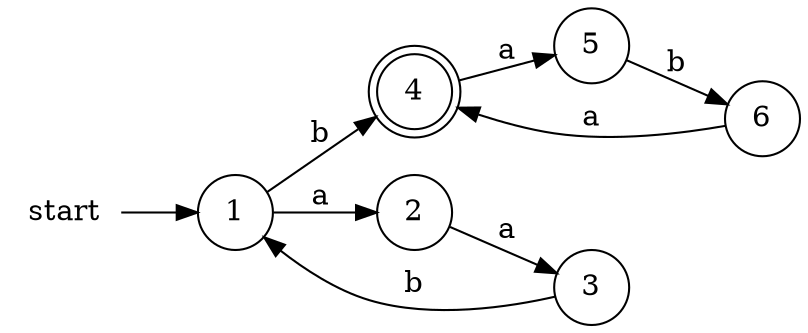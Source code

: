 digraph G {
    rankdir=LR;
start [shape = none]
  node [shape = doublecircle];  4;
  
  node [shape = circle];
  start -> 1
  1 -> 2 [label = "a"]
  2 -> 3 [label = "a"]
  3 -> 1 [label = "b"]
  1 -> 4 [label = "b"]
  4 -> 5 [label = "a"]
  5 -> 6 [label = "b"]
  6 -> 4 [label = "a"]
  }
